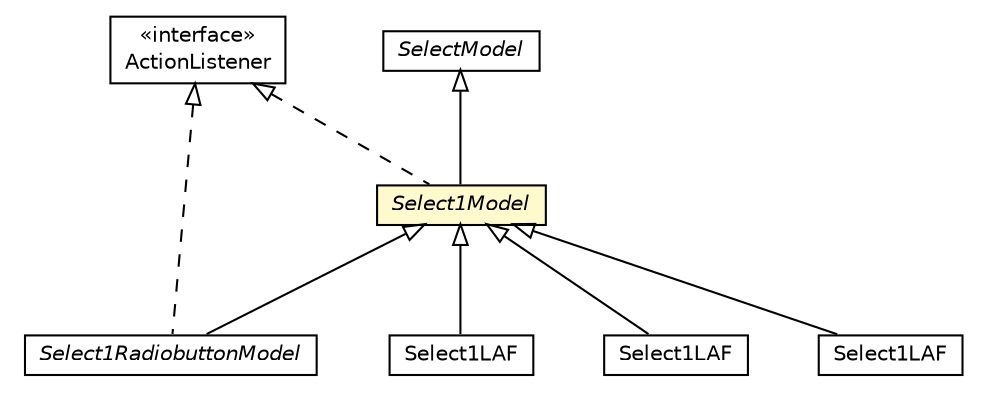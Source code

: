 #!/usr/local/bin/dot
#
# Class diagram 
# Generated by UMLGraph version R5_6-24-gf6e263 (http://www.umlgraph.org/)
#

digraph G {
	edge [fontname="Helvetica",fontsize=10,labelfontname="Helvetica",labelfontsize=10];
	node [fontname="Helvetica",fontsize=10,shape=plaintext];
	nodesep=0.25;
	ranksep=0.5;
	// org.universAAL.ui.handler.gui.swing.model.FormControl.SelectModel
	c7293587 [label=<<table title="org.universAAL.ui.handler.gui.swing.model.FormControl.SelectModel" border="0" cellborder="1" cellspacing="0" cellpadding="2" port="p" href="./SelectModel.html">
		<tr><td><table border="0" cellspacing="0" cellpadding="1">
<tr><td align="center" balign="center"><font face="Helvetica-Oblique"> SelectModel </font></td></tr>
		</table></td></tr>
		</table>>, URL="./SelectModel.html", fontname="Helvetica", fontcolor="black", fontsize=10.0];
	// org.universAAL.ui.handler.gui.swing.model.FormControl.Select1Model
	c7293590 [label=<<table title="org.universAAL.ui.handler.gui.swing.model.FormControl.Select1Model" border="0" cellborder="1" cellspacing="0" cellpadding="2" port="p" bgcolor="lemonChiffon" href="./Select1Model.html">
		<tr><td><table border="0" cellspacing="0" cellpadding="1">
<tr><td align="center" balign="center"><font face="Helvetica-Oblique"> Select1Model </font></td></tr>
		</table></td></tr>
		</table>>, URL="./Select1Model.html", fontname="Helvetica", fontcolor="black", fontsize=10.0];
	// org.universAAL.ui.handler.gui.swing.model.FormControl.Select1RadiobuttonModel
	c7293600 [label=<<table title="org.universAAL.ui.handler.gui.swing.model.FormControl.Select1RadiobuttonModel" border="0" cellborder="1" cellspacing="0" cellpadding="2" port="p" href="./Select1RadiobuttonModel.html">
		<tr><td><table border="0" cellspacing="0" cellpadding="1">
<tr><td align="center" balign="center"><font face="Helvetica-Oblique"> Select1RadiobuttonModel </font></td></tr>
		</table></td></tr>
		</table>>, URL="./Select1RadiobuttonModel.html", fontname="Helvetica", fontcolor="black", fontsize=10.0];
	// org.universAAL.ui.handler.gui.swing.defaultLookAndFeel.Select1LAF
	c7293629 [label=<<table title="org.universAAL.ui.handler.gui.swing.defaultLookAndFeel.Select1LAF" border="0" cellborder="1" cellspacing="0" cellpadding="2" port="p" href="../../defaultLookAndFeel/Select1LAF.html">
		<tr><td><table border="0" cellspacing="0" cellpadding="1">
<tr><td align="center" balign="center"> Select1LAF </td></tr>
		</table></td></tr>
		</table>>, URL="../../defaultLookAndFeel/Select1LAF.html", fontname="Helvetica", fontcolor="black", fontsize=10.0];
	// org.universAAL.ui.gui.swing.bluesteelLAF.Select1LAF
	c7293658 [label=<<table title="org.universAAL.ui.gui.swing.bluesteelLAF.Select1LAF" border="0" cellborder="1" cellspacing="0" cellpadding="2" port="p" href="../../../../../gui/swing/bluesteelLAF/Select1LAF.html">
		<tr><td><table border="0" cellspacing="0" cellpadding="1">
<tr><td align="center" balign="center"> Select1LAF </td></tr>
		</table></td></tr>
		</table>>, URL="../../../../../gui/swing/bluesteelLAF/Select1LAF.html", fontname="Helvetica", fontcolor="black", fontsize=10.0];
	// org.universAAL.ui.handler.gui.swing.classic.Select1LAF
	c7293700 [label=<<table title="org.universAAL.ui.handler.gui.swing.classic.Select1LAF" border="0" cellborder="1" cellspacing="0" cellpadding="2" port="p" href="../../classic/Select1LAF.html">
		<tr><td><table border="0" cellspacing="0" cellpadding="1">
<tr><td align="center" balign="center"> Select1LAF </td></tr>
		</table></td></tr>
		</table>>, URL="../../classic/Select1LAF.html", fontname="Helvetica", fontcolor="black", fontsize=10.0];
	//org.universAAL.ui.handler.gui.swing.model.FormControl.Select1Model extends org.universAAL.ui.handler.gui.swing.model.FormControl.SelectModel
	c7293587:p -> c7293590:p [dir=back,arrowtail=empty];
	//org.universAAL.ui.handler.gui.swing.model.FormControl.Select1Model implements java.awt.event.ActionListener
	c7294225:p -> c7293590:p [dir=back,arrowtail=empty,style=dashed];
	//org.universAAL.ui.handler.gui.swing.model.FormControl.Select1RadiobuttonModel extends org.universAAL.ui.handler.gui.swing.model.FormControl.Select1Model
	c7293590:p -> c7293600:p [dir=back,arrowtail=empty];
	//org.universAAL.ui.handler.gui.swing.model.FormControl.Select1RadiobuttonModel implements java.awt.event.ActionListener
	c7294225:p -> c7293600:p [dir=back,arrowtail=empty,style=dashed];
	//org.universAAL.ui.handler.gui.swing.defaultLookAndFeel.Select1LAF extends org.universAAL.ui.handler.gui.swing.model.FormControl.Select1Model
	c7293590:p -> c7293629:p [dir=back,arrowtail=empty];
	//org.universAAL.ui.gui.swing.bluesteelLAF.Select1LAF extends org.universAAL.ui.handler.gui.swing.model.FormControl.Select1Model
	c7293590:p -> c7293658:p [dir=back,arrowtail=empty];
	//org.universAAL.ui.handler.gui.swing.classic.Select1LAF extends org.universAAL.ui.handler.gui.swing.model.FormControl.Select1Model
	c7293590:p -> c7293700:p [dir=back,arrowtail=empty];
	// java.awt.event.ActionListener
	c7294225 [label=<<table title="java.awt.event.ActionListener" border="0" cellborder="1" cellspacing="0" cellpadding="2" port="p" href="http://java.sun.com/j2se/1.4.2/docs/api/java/awt/event/ActionListener.html">
		<tr><td><table border="0" cellspacing="0" cellpadding="1">
<tr><td align="center" balign="center"> &#171;interface&#187; </td></tr>
<tr><td align="center" balign="center"> ActionListener </td></tr>
		</table></td></tr>
		</table>>, URL="http://java.sun.com/j2se/1.4.2/docs/api/java/awt/event/ActionListener.html", fontname="Helvetica", fontcolor="black", fontsize=10.0];
}

